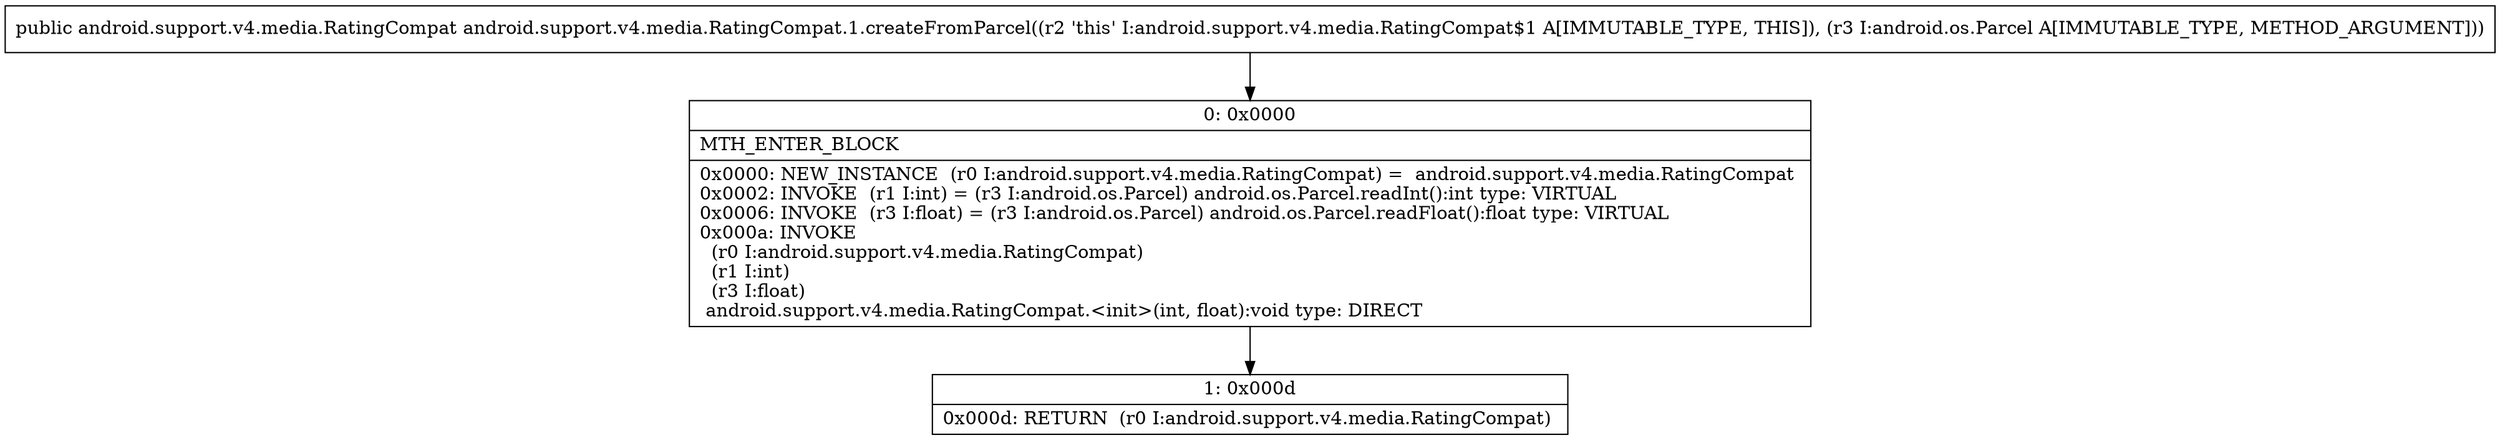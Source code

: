 digraph "CFG forandroid.support.v4.media.RatingCompat.1.createFromParcel(Landroid\/os\/Parcel;)Landroid\/support\/v4\/media\/RatingCompat;" {
Node_0 [shape=record,label="{0\:\ 0x0000|MTH_ENTER_BLOCK\l|0x0000: NEW_INSTANCE  (r0 I:android.support.v4.media.RatingCompat) =  android.support.v4.media.RatingCompat \l0x0002: INVOKE  (r1 I:int) = (r3 I:android.os.Parcel) android.os.Parcel.readInt():int type: VIRTUAL \l0x0006: INVOKE  (r3 I:float) = (r3 I:android.os.Parcel) android.os.Parcel.readFloat():float type: VIRTUAL \l0x000a: INVOKE  \l  (r0 I:android.support.v4.media.RatingCompat)\l  (r1 I:int)\l  (r3 I:float)\l android.support.v4.media.RatingCompat.\<init\>(int, float):void type: DIRECT \l}"];
Node_1 [shape=record,label="{1\:\ 0x000d|0x000d: RETURN  (r0 I:android.support.v4.media.RatingCompat) \l}"];
MethodNode[shape=record,label="{public android.support.v4.media.RatingCompat android.support.v4.media.RatingCompat.1.createFromParcel((r2 'this' I:android.support.v4.media.RatingCompat$1 A[IMMUTABLE_TYPE, THIS]), (r3 I:android.os.Parcel A[IMMUTABLE_TYPE, METHOD_ARGUMENT])) }"];
MethodNode -> Node_0;
Node_0 -> Node_1;
}

